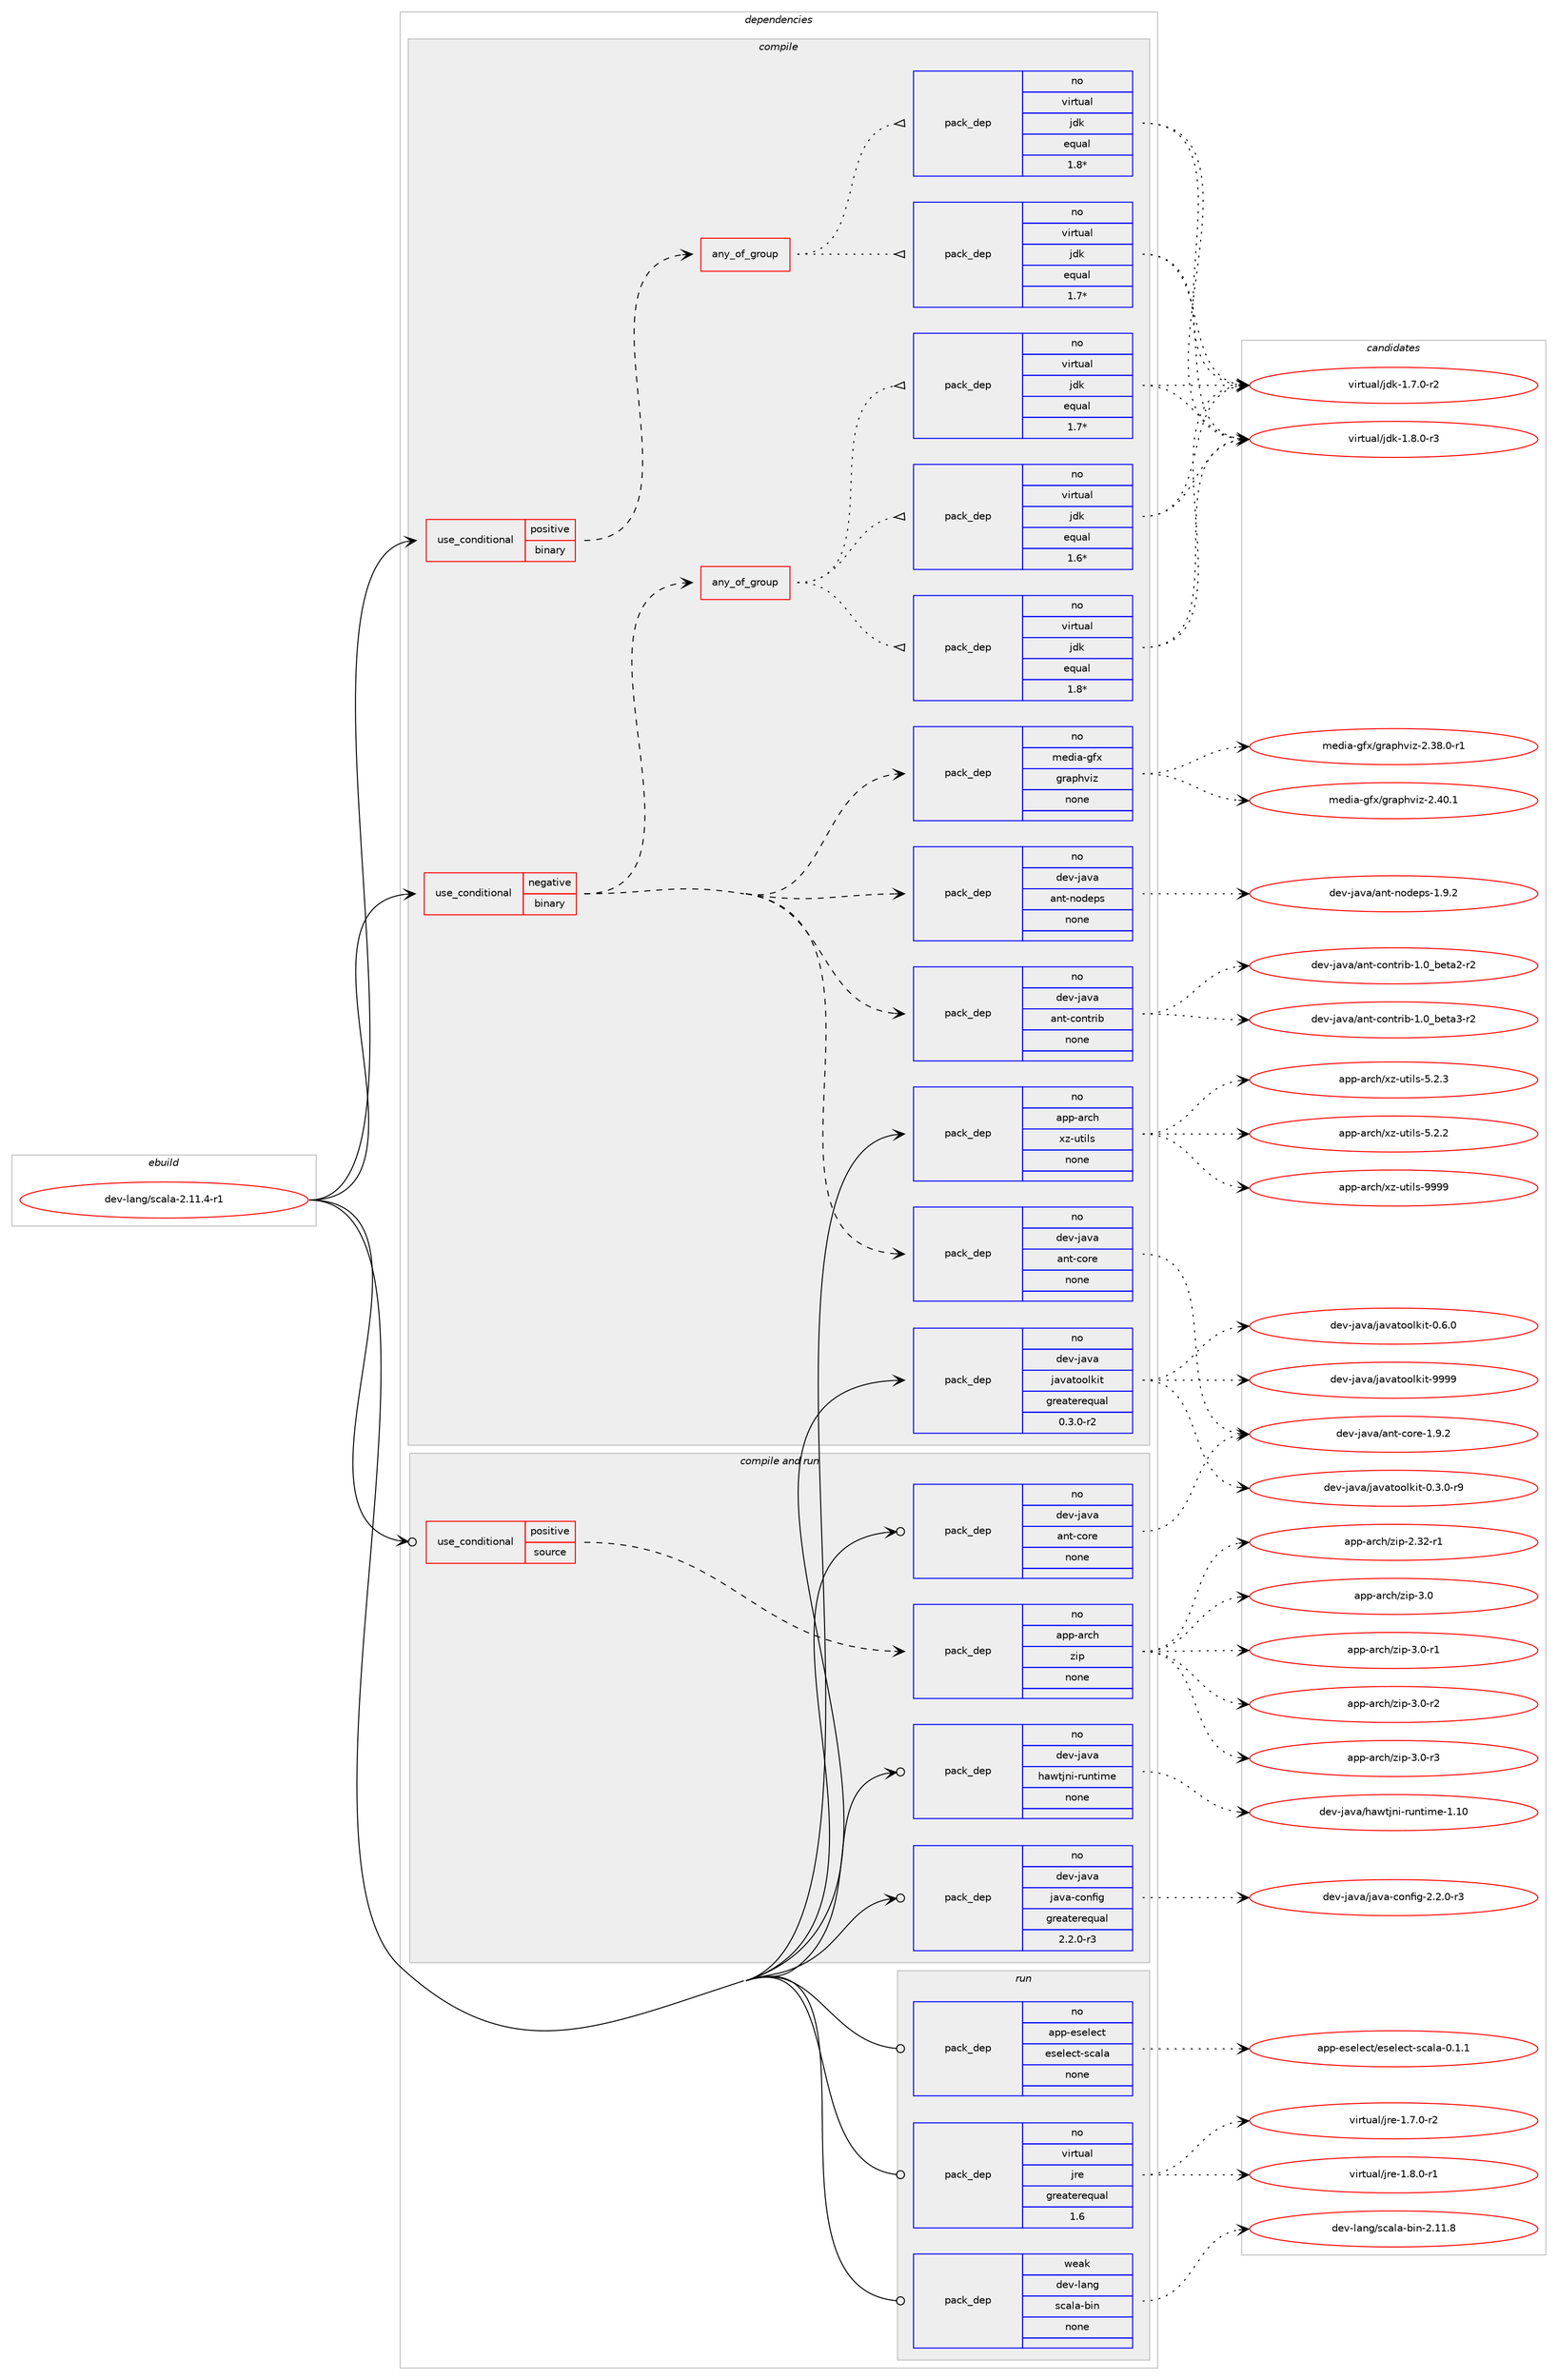 digraph prolog {

# *************
# Graph options
# *************

newrank=true;
concentrate=true;
compound=true;
graph [rankdir=LR,fontname=Helvetica,fontsize=10,ranksep=1.5];#, ranksep=2.5, nodesep=0.2];
edge  [arrowhead=vee];
node  [fontname=Helvetica,fontsize=10];

# **********
# The ebuild
# **********

subgraph cluster_leftcol {
color=gray;
rank=same;
label=<<i>ebuild</i>>;
id [label="dev-lang/scala-2.11.4-r1", color=red, width=4, href="../dev-lang/scala-2.11.4-r1.svg"];
}

# ****************
# The dependencies
# ****************

subgraph cluster_midcol {
color=gray;
label=<<i>dependencies</i>>;
subgraph cluster_compile {
fillcolor="#eeeeee";
style=filled;
label=<<i>compile</i>>;
subgraph cond23687 {
dependency109479 [label=<<TABLE BORDER="0" CELLBORDER="1" CELLSPACING="0" CELLPADDING="4"><TR><TD ROWSPAN="3" CELLPADDING="10">use_conditional</TD></TR><TR><TD>negative</TD></TR><TR><TD>binary</TD></TR></TABLE>>, shape=none, color=red];
subgraph any3128 {
dependency109480 [label=<<TABLE BORDER="0" CELLBORDER="1" CELLSPACING="0" CELLPADDING="4"><TR><TD CELLPADDING="10">any_of_group</TD></TR></TABLE>>, shape=none, color=red];subgraph pack82634 {
dependency109481 [label=<<TABLE BORDER="0" CELLBORDER="1" CELLSPACING="0" CELLPADDING="4" WIDTH="220"><TR><TD ROWSPAN="6" CELLPADDING="30">pack_dep</TD></TR><TR><TD WIDTH="110">no</TD></TR><TR><TD>virtual</TD></TR><TR><TD>jdk</TD></TR><TR><TD>equal</TD></TR><TR><TD>1.6*</TD></TR></TABLE>>, shape=none, color=blue];
}
dependency109480:e -> dependency109481:w [weight=20,style="dotted",arrowhead="oinv"];
subgraph pack82635 {
dependency109482 [label=<<TABLE BORDER="0" CELLBORDER="1" CELLSPACING="0" CELLPADDING="4" WIDTH="220"><TR><TD ROWSPAN="6" CELLPADDING="30">pack_dep</TD></TR><TR><TD WIDTH="110">no</TD></TR><TR><TD>virtual</TD></TR><TR><TD>jdk</TD></TR><TR><TD>equal</TD></TR><TR><TD>1.7*</TD></TR></TABLE>>, shape=none, color=blue];
}
dependency109480:e -> dependency109482:w [weight=20,style="dotted",arrowhead="oinv"];
subgraph pack82636 {
dependency109483 [label=<<TABLE BORDER="0" CELLBORDER="1" CELLSPACING="0" CELLPADDING="4" WIDTH="220"><TR><TD ROWSPAN="6" CELLPADDING="30">pack_dep</TD></TR><TR><TD WIDTH="110">no</TD></TR><TR><TD>virtual</TD></TR><TR><TD>jdk</TD></TR><TR><TD>equal</TD></TR><TR><TD>1.8*</TD></TR></TABLE>>, shape=none, color=blue];
}
dependency109480:e -> dependency109483:w [weight=20,style="dotted",arrowhead="oinv"];
}
dependency109479:e -> dependency109480:w [weight=20,style="dashed",arrowhead="vee"];
subgraph pack82637 {
dependency109484 [label=<<TABLE BORDER="0" CELLBORDER="1" CELLSPACING="0" CELLPADDING="4" WIDTH="220"><TR><TD ROWSPAN="6" CELLPADDING="30">pack_dep</TD></TR><TR><TD WIDTH="110">no</TD></TR><TR><TD>dev-java</TD></TR><TR><TD>ant-core</TD></TR><TR><TD>none</TD></TR><TR><TD></TD></TR></TABLE>>, shape=none, color=blue];
}
dependency109479:e -> dependency109484:w [weight=20,style="dashed",arrowhead="vee"];
subgraph pack82638 {
dependency109485 [label=<<TABLE BORDER="0" CELLBORDER="1" CELLSPACING="0" CELLPADDING="4" WIDTH="220"><TR><TD ROWSPAN="6" CELLPADDING="30">pack_dep</TD></TR><TR><TD WIDTH="110">no</TD></TR><TR><TD>dev-java</TD></TR><TR><TD>ant-contrib</TD></TR><TR><TD>none</TD></TR><TR><TD></TD></TR></TABLE>>, shape=none, color=blue];
}
dependency109479:e -> dependency109485:w [weight=20,style="dashed",arrowhead="vee"];
subgraph pack82639 {
dependency109486 [label=<<TABLE BORDER="0" CELLBORDER="1" CELLSPACING="0" CELLPADDING="4" WIDTH="220"><TR><TD ROWSPAN="6" CELLPADDING="30">pack_dep</TD></TR><TR><TD WIDTH="110">no</TD></TR><TR><TD>dev-java</TD></TR><TR><TD>ant-nodeps</TD></TR><TR><TD>none</TD></TR><TR><TD></TD></TR></TABLE>>, shape=none, color=blue];
}
dependency109479:e -> dependency109486:w [weight=20,style="dashed",arrowhead="vee"];
subgraph pack82640 {
dependency109487 [label=<<TABLE BORDER="0" CELLBORDER="1" CELLSPACING="0" CELLPADDING="4" WIDTH="220"><TR><TD ROWSPAN="6" CELLPADDING="30">pack_dep</TD></TR><TR><TD WIDTH="110">no</TD></TR><TR><TD>media-gfx</TD></TR><TR><TD>graphviz</TD></TR><TR><TD>none</TD></TR><TR><TD></TD></TR></TABLE>>, shape=none, color=blue];
}
dependency109479:e -> dependency109487:w [weight=20,style="dashed",arrowhead="vee"];
}
id:e -> dependency109479:w [weight=20,style="solid",arrowhead="vee"];
subgraph cond23688 {
dependency109488 [label=<<TABLE BORDER="0" CELLBORDER="1" CELLSPACING="0" CELLPADDING="4"><TR><TD ROWSPAN="3" CELLPADDING="10">use_conditional</TD></TR><TR><TD>positive</TD></TR><TR><TD>binary</TD></TR></TABLE>>, shape=none, color=red];
subgraph any3129 {
dependency109489 [label=<<TABLE BORDER="0" CELLBORDER="1" CELLSPACING="0" CELLPADDING="4"><TR><TD CELLPADDING="10">any_of_group</TD></TR></TABLE>>, shape=none, color=red];subgraph pack82641 {
dependency109490 [label=<<TABLE BORDER="0" CELLBORDER="1" CELLSPACING="0" CELLPADDING="4" WIDTH="220"><TR><TD ROWSPAN="6" CELLPADDING="30">pack_dep</TD></TR><TR><TD WIDTH="110">no</TD></TR><TR><TD>virtual</TD></TR><TR><TD>jdk</TD></TR><TR><TD>equal</TD></TR><TR><TD>1.7*</TD></TR></TABLE>>, shape=none, color=blue];
}
dependency109489:e -> dependency109490:w [weight=20,style="dotted",arrowhead="oinv"];
subgraph pack82642 {
dependency109491 [label=<<TABLE BORDER="0" CELLBORDER="1" CELLSPACING="0" CELLPADDING="4" WIDTH="220"><TR><TD ROWSPAN="6" CELLPADDING="30">pack_dep</TD></TR><TR><TD WIDTH="110">no</TD></TR><TR><TD>virtual</TD></TR><TR><TD>jdk</TD></TR><TR><TD>equal</TD></TR><TR><TD>1.8*</TD></TR></TABLE>>, shape=none, color=blue];
}
dependency109489:e -> dependency109491:w [weight=20,style="dotted",arrowhead="oinv"];
}
dependency109488:e -> dependency109489:w [weight=20,style="dashed",arrowhead="vee"];
}
id:e -> dependency109488:w [weight=20,style="solid",arrowhead="vee"];
subgraph pack82643 {
dependency109492 [label=<<TABLE BORDER="0" CELLBORDER="1" CELLSPACING="0" CELLPADDING="4" WIDTH="220"><TR><TD ROWSPAN="6" CELLPADDING="30">pack_dep</TD></TR><TR><TD WIDTH="110">no</TD></TR><TR><TD>app-arch</TD></TR><TR><TD>xz-utils</TD></TR><TR><TD>none</TD></TR><TR><TD></TD></TR></TABLE>>, shape=none, color=blue];
}
id:e -> dependency109492:w [weight=20,style="solid",arrowhead="vee"];
subgraph pack82644 {
dependency109493 [label=<<TABLE BORDER="0" CELLBORDER="1" CELLSPACING="0" CELLPADDING="4" WIDTH="220"><TR><TD ROWSPAN="6" CELLPADDING="30">pack_dep</TD></TR><TR><TD WIDTH="110">no</TD></TR><TR><TD>dev-java</TD></TR><TR><TD>javatoolkit</TD></TR><TR><TD>greaterequal</TD></TR><TR><TD>0.3.0-r2</TD></TR></TABLE>>, shape=none, color=blue];
}
id:e -> dependency109493:w [weight=20,style="solid",arrowhead="vee"];
}
subgraph cluster_compileandrun {
fillcolor="#eeeeee";
style=filled;
label=<<i>compile and run</i>>;
subgraph cond23689 {
dependency109494 [label=<<TABLE BORDER="0" CELLBORDER="1" CELLSPACING="0" CELLPADDING="4"><TR><TD ROWSPAN="3" CELLPADDING="10">use_conditional</TD></TR><TR><TD>positive</TD></TR><TR><TD>source</TD></TR></TABLE>>, shape=none, color=red];
subgraph pack82645 {
dependency109495 [label=<<TABLE BORDER="0" CELLBORDER="1" CELLSPACING="0" CELLPADDING="4" WIDTH="220"><TR><TD ROWSPAN="6" CELLPADDING="30">pack_dep</TD></TR><TR><TD WIDTH="110">no</TD></TR><TR><TD>app-arch</TD></TR><TR><TD>zip</TD></TR><TR><TD>none</TD></TR><TR><TD></TD></TR></TABLE>>, shape=none, color=blue];
}
dependency109494:e -> dependency109495:w [weight=20,style="dashed",arrowhead="vee"];
}
id:e -> dependency109494:w [weight=20,style="solid",arrowhead="odotvee"];
subgraph pack82646 {
dependency109496 [label=<<TABLE BORDER="0" CELLBORDER="1" CELLSPACING="0" CELLPADDING="4" WIDTH="220"><TR><TD ROWSPAN="6" CELLPADDING="30">pack_dep</TD></TR><TR><TD WIDTH="110">no</TD></TR><TR><TD>dev-java</TD></TR><TR><TD>ant-core</TD></TR><TR><TD>none</TD></TR><TR><TD></TD></TR></TABLE>>, shape=none, color=blue];
}
id:e -> dependency109496:w [weight=20,style="solid",arrowhead="odotvee"];
subgraph pack82647 {
dependency109497 [label=<<TABLE BORDER="0" CELLBORDER="1" CELLSPACING="0" CELLPADDING="4" WIDTH="220"><TR><TD ROWSPAN="6" CELLPADDING="30">pack_dep</TD></TR><TR><TD WIDTH="110">no</TD></TR><TR><TD>dev-java</TD></TR><TR><TD>hawtjni-runtime</TD></TR><TR><TD>none</TD></TR><TR><TD></TD></TR></TABLE>>, shape=none, color=blue];
}
id:e -> dependency109497:w [weight=20,style="solid",arrowhead="odotvee"];
subgraph pack82648 {
dependency109498 [label=<<TABLE BORDER="0" CELLBORDER="1" CELLSPACING="0" CELLPADDING="4" WIDTH="220"><TR><TD ROWSPAN="6" CELLPADDING="30">pack_dep</TD></TR><TR><TD WIDTH="110">no</TD></TR><TR><TD>dev-java</TD></TR><TR><TD>java-config</TD></TR><TR><TD>greaterequal</TD></TR><TR><TD>2.2.0-r3</TD></TR></TABLE>>, shape=none, color=blue];
}
id:e -> dependency109498:w [weight=20,style="solid",arrowhead="odotvee"];
}
subgraph cluster_run {
fillcolor="#eeeeee";
style=filled;
label=<<i>run</i>>;
subgraph pack82649 {
dependency109499 [label=<<TABLE BORDER="0" CELLBORDER="1" CELLSPACING="0" CELLPADDING="4" WIDTH="220"><TR><TD ROWSPAN="6" CELLPADDING="30">pack_dep</TD></TR><TR><TD WIDTH="110">no</TD></TR><TR><TD>app-eselect</TD></TR><TR><TD>eselect-scala</TD></TR><TR><TD>none</TD></TR><TR><TD></TD></TR></TABLE>>, shape=none, color=blue];
}
id:e -> dependency109499:w [weight=20,style="solid",arrowhead="odot"];
subgraph pack82650 {
dependency109500 [label=<<TABLE BORDER="0" CELLBORDER="1" CELLSPACING="0" CELLPADDING="4" WIDTH="220"><TR><TD ROWSPAN="6" CELLPADDING="30">pack_dep</TD></TR><TR><TD WIDTH="110">no</TD></TR><TR><TD>virtual</TD></TR><TR><TD>jre</TD></TR><TR><TD>greaterequal</TD></TR><TR><TD>1.6</TD></TR></TABLE>>, shape=none, color=blue];
}
id:e -> dependency109500:w [weight=20,style="solid",arrowhead="odot"];
subgraph pack82651 {
dependency109501 [label=<<TABLE BORDER="0" CELLBORDER="1" CELLSPACING="0" CELLPADDING="4" WIDTH="220"><TR><TD ROWSPAN="6" CELLPADDING="30">pack_dep</TD></TR><TR><TD WIDTH="110">weak</TD></TR><TR><TD>dev-lang</TD></TR><TR><TD>scala-bin</TD></TR><TR><TD>none</TD></TR><TR><TD></TD></TR></TABLE>>, shape=none, color=blue];
}
id:e -> dependency109501:w [weight=20,style="solid",arrowhead="odot"];
}
}

# **************
# The candidates
# **************

subgraph cluster_choices {
rank=same;
color=gray;
label=<<i>candidates</i>>;

subgraph choice82634 {
color=black;
nodesep=1;
choice11810511411611797108471061001074549465546484511450 [label="virtual/jdk-1.7.0-r2", color=red, width=4,href="../virtual/jdk-1.7.0-r2.svg"];
choice11810511411611797108471061001074549465646484511451 [label="virtual/jdk-1.8.0-r3", color=red, width=4,href="../virtual/jdk-1.8.0-r3.svg"];
dependency109481:e -> choice11810511411611797108471061001074549465546484511450:w [style=dotted,weight="100"];
dependency109481:e -> choice11810511411611797108471061001074549465646484511451:w [style=dotted,weight="100"];
}
subgraph choice82635 {
color=black;
nodesep=1;
choice11810511411611797108471061001074549465546484511450 [label="virtual/jdk-1.7.0-r2", color=red, width=4,href="../virtual/jdk-1.7.0-r2.svg"];
choice11810511411611797108471061001074549465646484511451 [label="virtual/jdk-1.8.0-r3", color=red, width=4,href="../virtual/jdk-1.8.0-r3.svg"];
dependency109482:e -> choice11810511411611797108471061001074549465546484511450:w [style=dotted,weight="100"];
dependency109482:e -> choice11810511411611797108471061001074549465646484511451:w [style=dotted,weight="100"];
}
subgraph choice82636 {
color=black;
nodesep=1;
choice11810511411611797108471061001074549465546484511450 [label="virtual/jdk-1.7.0-r2", color=red, width=4,href="../virtual/jdk-1.7.0-r2.svg"];
choice11810511411611797108471061001074549465646484511451 [label="virtual/jdk-1.8.0-r3", color=red, width=4,href="../virtual/jdk-1.8.0-r3.svg"];
dependency109483:e -> choice11810511411611797108471061001074549465546484511450:w [style=dotted,weight="100"];
dependency109483:e -> choice11810511411611797108471061001074549465646484511451:w [style=dotted,weight="100"];
}
subgraph choice82637 {
color=black;
nodesep=1;
choice10010111845106971189747971101164599111114101454946574650 [label="dev-java/ant-core-1.9.2", color=red, width=4,href="../dev-java/ant-core-1.9.2.svg"];
dependency109484:e -> choice10010111845106971189747971101164599111114101454946574650:w [style=dotted,weight="100"];
}
subgraph choice82638 {
color=black;
nodesep=1;
choice100101118451069711897479711011645991111101161141059845494648959810111697504511450 [label="dev-java/ant-contrib-1.0_beta2-r2", color=red, width=4,href="../dev-java/ant-contrib-1.0_beta2-r2.svg"];
choice100101118451069711897479711011645991111101161141059845494648959810111697514511450 [label="dev-java/ant-contrib-1.0_beta3-r2", color=red, width=4,href="../dev-java/ant-contrib-1.0_beta3-r2.svg"];
dependency109485:e -> choice100101118451069711897479711011645991111101161141059845494648959810111697504511450:w [style=dotted,weight="100"];
dependency109485:e -> choice100101118451069711897479711011645991111101161141059845494648959810111697514511450:w [style=dotted,weight="100"];
}
subgraph choice82639 {
color=black;
nodesep=1;
choice100101118451069711897479711011645110111100101112115454946574650 [label="dev-java/ant-nodeps-1.9.2", color=red, width=4,href="../dev-java/ant-nodeps-1.9.2.svg"];
dependency109486:e -> choice100101118451069711897479711011645110111100101112115454946574650:w [style=dotted,weight="100"];
}
subgraph choice82640 {
color=black;
nodesep=1;
choice10910110010597451031021204710311497112104118105122455046515646484511449 [label="media-gfx/graphviz-2.38.0-r1", color=red, width=4,href="../media-gfx/graphviz-2.38.0-r1.svg"];
choice1091011001059745103102120471031149711210411810512245504652484649 [label="media-gfx/graphviz-2.40.1", color=red, width=4,href="../media-gfx/graphviz-2.40.1.svg"];
dependency109487:e -> choice10910110010597451031021204710311497112104118105122455046515646484511449:w [style=dotted,weight="100"];
dependency109487:e -> choice1091011001059745103102120471031149711210411810512245504652484649:w [style=dotted,weight="100"];
}
subgraph choice82641 {
color=black;
nodesep=1;
choice11810511411611797108471061001074549465546484511450 [label="virtual/jdk-1.7.0-r2", color=red, width=4,href="../virtual/jdk-1.7.0-r2.svg"];
choice11810511411611797108471061001074549465646484511451 [label="virtual/jdk-1.8.0-r3", color=red, width=4,href="../virtual/jdk-1.8.0-r3.svg"];
dependency109490:e -> choice11810511411611797108471061001074549465546484511450:w [style=dotted,weight="100"];
dependency109490:e -> choice11810511411611797108471061001074549465646484511451:w [style=dotted,weight="100"];
}
subgraph choice82642 {
color=black;
nodesep=1;
choice11810511411611797108471061001074549465546484511450 [label="virtual/jdk-1.7.0-r2", color=red, width=4,href="../virtual/jdk-1.7.0-r2.svg"];
choice11810511411611797108471061001074549465646484511451 [label="virtual/jdk-1.8.0-r3", color=red, width=4,href="../virtual/jdk-1.8.0-r3.svg"];
dependency109491:e -> choice11810511411611797108471061001074549465546484511450:w [style=dotted,weight="100"];
dependency109491:e -> choice11810511411611797108471061001074549465646484511451:w [style=dotted,weight="100"];
}
subgraph choice82643 {
color=black;
nodesep=1;
choice971121124597114991044712012245117116105108115455346504650 [label="app-arch/xz-utils-5.2.2", color=red, width=4,href="../app-arch/xz-utils-5.2.2.svg"];
choice971121124597114991044712012245117116105108115455346504651 [label="app-arch/xz-utils-5.2.3", color=red, width=4,href="../app-arch/xz-utils-5.2.3.svg"];
choice9711211245971149910447120122451171161051081154557575757 [label="app-arch/xz-utils-9999", color=red, width=4,href="../app-arch/xz-utils-9999.svg"];
dependency109492:e -> choice971121124597114991044712012245117116105108115455346504650:w [style=dotted,weight="100"];
dependency109492:e -> choice971121124597114991044712012245117116105108115455346504651:w [style=dotted,weight="100"];
dependency109492:e -> choice9711211245971149910447120122451171161051081154557575757:w [style=dotted,weight="100"];
}
subgraph choice82644 {
color=black;
nodesep=1;
choice1001011184510697118974710697118971161111111081071051164548465146484511457 [label="dev-java/javatoolkit-0.3.0-r9", color=red, width=4,href="../dev-java/javatoolkit-0.3.0-r9.svg"];
choice100101118451069711897471069711897116111111108107105116454846544648 [label="dev-java/javatoolkit-0.6.0", color=red, width=4,href="../dev-java/javatoolkit-0.6.0.svg"];
choice1001011184510697118974710697118971161111111081071051164557575757 [label="dev-java/javatoolkit-9999", color=red, width=4,href="../dev-java/javatoolkit-9999.svg"];
dependency109493:e -> choice1001011184510697118974710697118971161111111081071051164548465146484511457:w [style=dotted,weight="100"];
dependency109493:e -> choice100101118451069711897471069711897116111111108107105116454846544648:w [style=dotted,weight="100"];
dependency109493:e -> choice1001011184510697118974710697118971161111111081071051164557575757:w [style=dotted,weight="100"];
}
subgraph choice82645 {
color=black;
nodesep=1;
choice971121124597114991044712210511245504651504511449 [label="app-arch/zip-2.32-r1", color=red, width=4,href="../app-arch/zip-2.32-r1.svg"];
choice971121124597114991044712210511245514648 [label="app-arch/zip-3.0", color=red, width=4,href="../app-arch/zip-3.0.svg"];
choice9711211245971149910447122105112455146484511449 [label="app-arch/zip-3.0-r1", color=red, width=4,href="../app-arch/zip-3.0-r1.svg"];
choice9711211245971149910447122105112455146484511450 [label="app-arch/zip-3.0-r2", color=red, width=4,href="../app-arch/zip-3.0-r2.svg"];
choice9711211245971149910447122105112455146484511451 [label="app-arch/zip-3.0-r3", color=red, width=4,href="../app-arch/zip-3.0-r3.svg"];
dependency109495:e -> choice971121124597114991044712210511245504651504511449:w [style=dotted,weight="100"];
dependency109495:e -> choice971121124597114991044712210511245514648:w [style=dotted,weight="100"];
dependency109495:e -> choice9711211245971149910447122105112455146484511449:w [style=dotted,weight="100"];
dependency109495:e -> choice9711211245971149910447122105112455146484511450:w [style=dotted,weight="100"];
dependency109495:e -> choice9711211245971149910447122105112455146484511451:w [style=dotted,weight="100"];
}
subgraph choice82646 {
color=black;
nodesep=1;
choice10010111845106971189747971101164599111114101454946574650 [label="dev-java/ant-core-1.9.2", color=red, width=4,href="../dev-java/ant-core-1.9.2.svg"];
dependency109496:e -> choice10010111845106971189747971101164599111114101454946574650:w [style=dotted,weight="100"];
}
subgraph choice82647 {
color=black;
nodesep=1;
choice1001011184510697118974710497119116106110105451141171101161051091014549464948 [label="dev-java/hawtjni-runtime-1.10", color=red, width=4,href="../dev-java/hawtjni-runtime-1.10.svg"];
dependency109497:e -> choice1001011184510697118974710497119116106110105451141171101161051091014549464948:w [style=dotted,weight="100"];
}
subgraph choice82648 {
color=black;
nodesep=1;
choice10010111845106971189747106971189745991111101021051034550465046484511451 [label="dev-java/java-config-2.2.0-r3", color=red, width=4,href="../dev-java/java-config-2.2.0-r3.svg"];
dependency109498:e -> choice10010111845106971189747106971189745991111101021051034550465046484511451:w [style=dotted,weight="100"];
}
subgraph choice82649 {
color=black;
nodesep=1;
choice971121124510111510110810199116471011151011081019911645115999710897454846494649 [label="app-eselect/eselect-scala-0.1.1", color=red, width=4,href="../app-eselect/eselect-scala-0.1.1.svg"];
dependency109499:e -> choice971121124510111510110810199116471011151011081019911645115999710897454846494649:w [style=dotted,weight="100"];
}
subgraph choice82650 {
color=black;
nodesep=1;
choice11810511411611797108471061141014549465546484511450 [label="virtual/jre-1.7.0-r2", color=red, width=4,href="../virtual/jre-1.7.0-r2.svg"];
choice11810511411611797108471061141014549465646484511449 [label="virtual/jre-1.8.0-r1", color=red, width=4,href="../virtual/jre-1.8.0-r1.svg"];
dependency109500:e -> choice11810511411611797108471061141014549465546484511450:w [style=dotted,weight="100"];
dependency109500:e -> choice11810511411611797108471061141014549465646484511449:w [style=dotted,weight="100"];
}
subgraph choice82651 {
color=black;
nodesep=1;
choice100101118451089711010347115999710897459810511045504649494656 [label="dev-lang/scala-bin-2.11.8", color=red, width=4,href="../dev-lang/scala-bin-2.11.8.svg"];
dependency109501:e -> choice100101118451089711010347115999710897459810511045504649494656:w [style=dotted,weight="100"];
}
}

}
